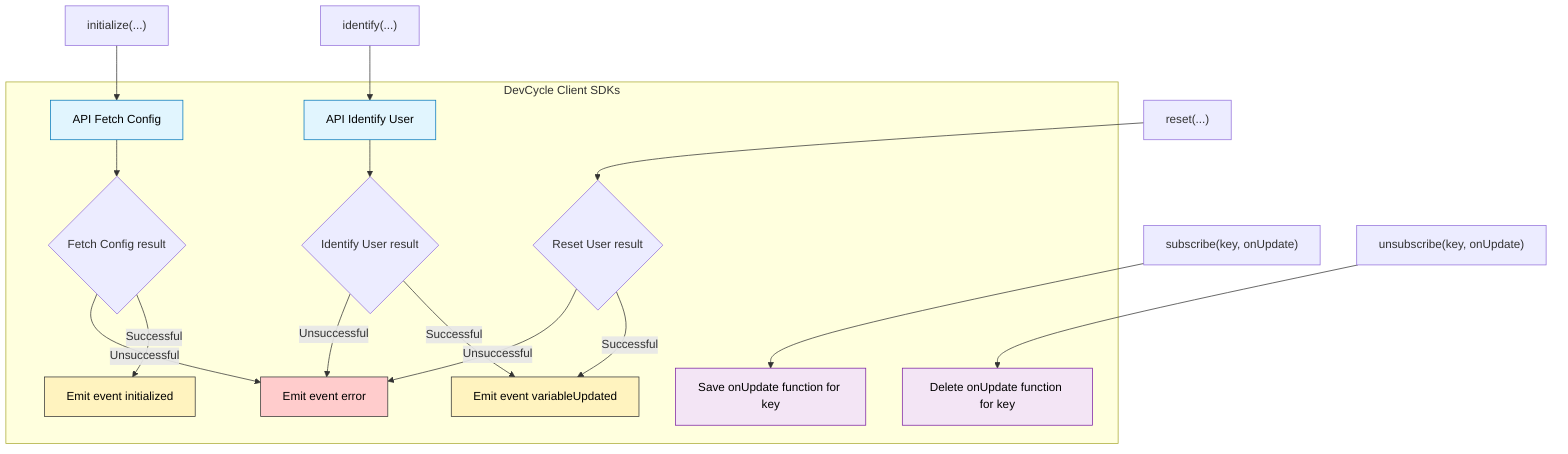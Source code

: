 flowchart TD
  INI["initialize(...)"]
  IDN["identify(...)"]
  RST["reset(...)"]
  SUB["subscribe(key, onUpdate)"]
  UNS["unsubscribe(key, onUpdate)"]

  subgraph DevCycle Client SDKs
    direction TB

    %% Initialize flow emits
    FCFG[API Fetch Config]
    FRES{Fetch Config result}

    %% Identify flow emits
    IAPI[API Identify User]
    IRES{Identify User result}

    %% Reset flow emits
    RRES{Reset User result}

    EV_INIT[Emit event initialized]
    EV_VAR[Emit event variableUpdated]
    EV_ERR[Emit event error]

    %% Subscribe / Unsubscribe actions
    SAVE[Save onUpdate function for key]
    DEL[Delete onUpdate function for key]

    FCFG --> FRES
    FRES -->|Successful| EV_INIT
    FRES -->|Unsuccessful| EV_ERR

    IAPI --> IRES
    IRES -->|Successful| EV_VAR
    IRES -->|Unsuccessful| EV_ERR

    RRES -->|Successful| EV_VAR
    RRES -->|Unsuccessful| EV_ERR
  end

  INI --> FCFG
  IDN --> IAPI
  RST --> RRES

  SUB --> SAVE
  UNS --> DEL

  %% Style: emit event nodes
  classDef emitEvent fill:#fff3bf,stroke:#333,color:#000;
  class EV_INIT,EV_VAR emitEvent;

  %% Style: error nodes
  classDef errorNode fill:#ffcccc,stroke:#333,color:#000;
  class EV_ERR errorNode;

  %% Style: API call nodes
  classDef apiCall fill:#e1f5fe,stroke:#0277bd,color:#000;
  class FCFG,IAPI apiCall;

  %% Style: terminal nodes
  classDef terminal fill:#f3e5f5,stroke:#7b1fa2,color:#000;
  class SAVE,DEL terminal;